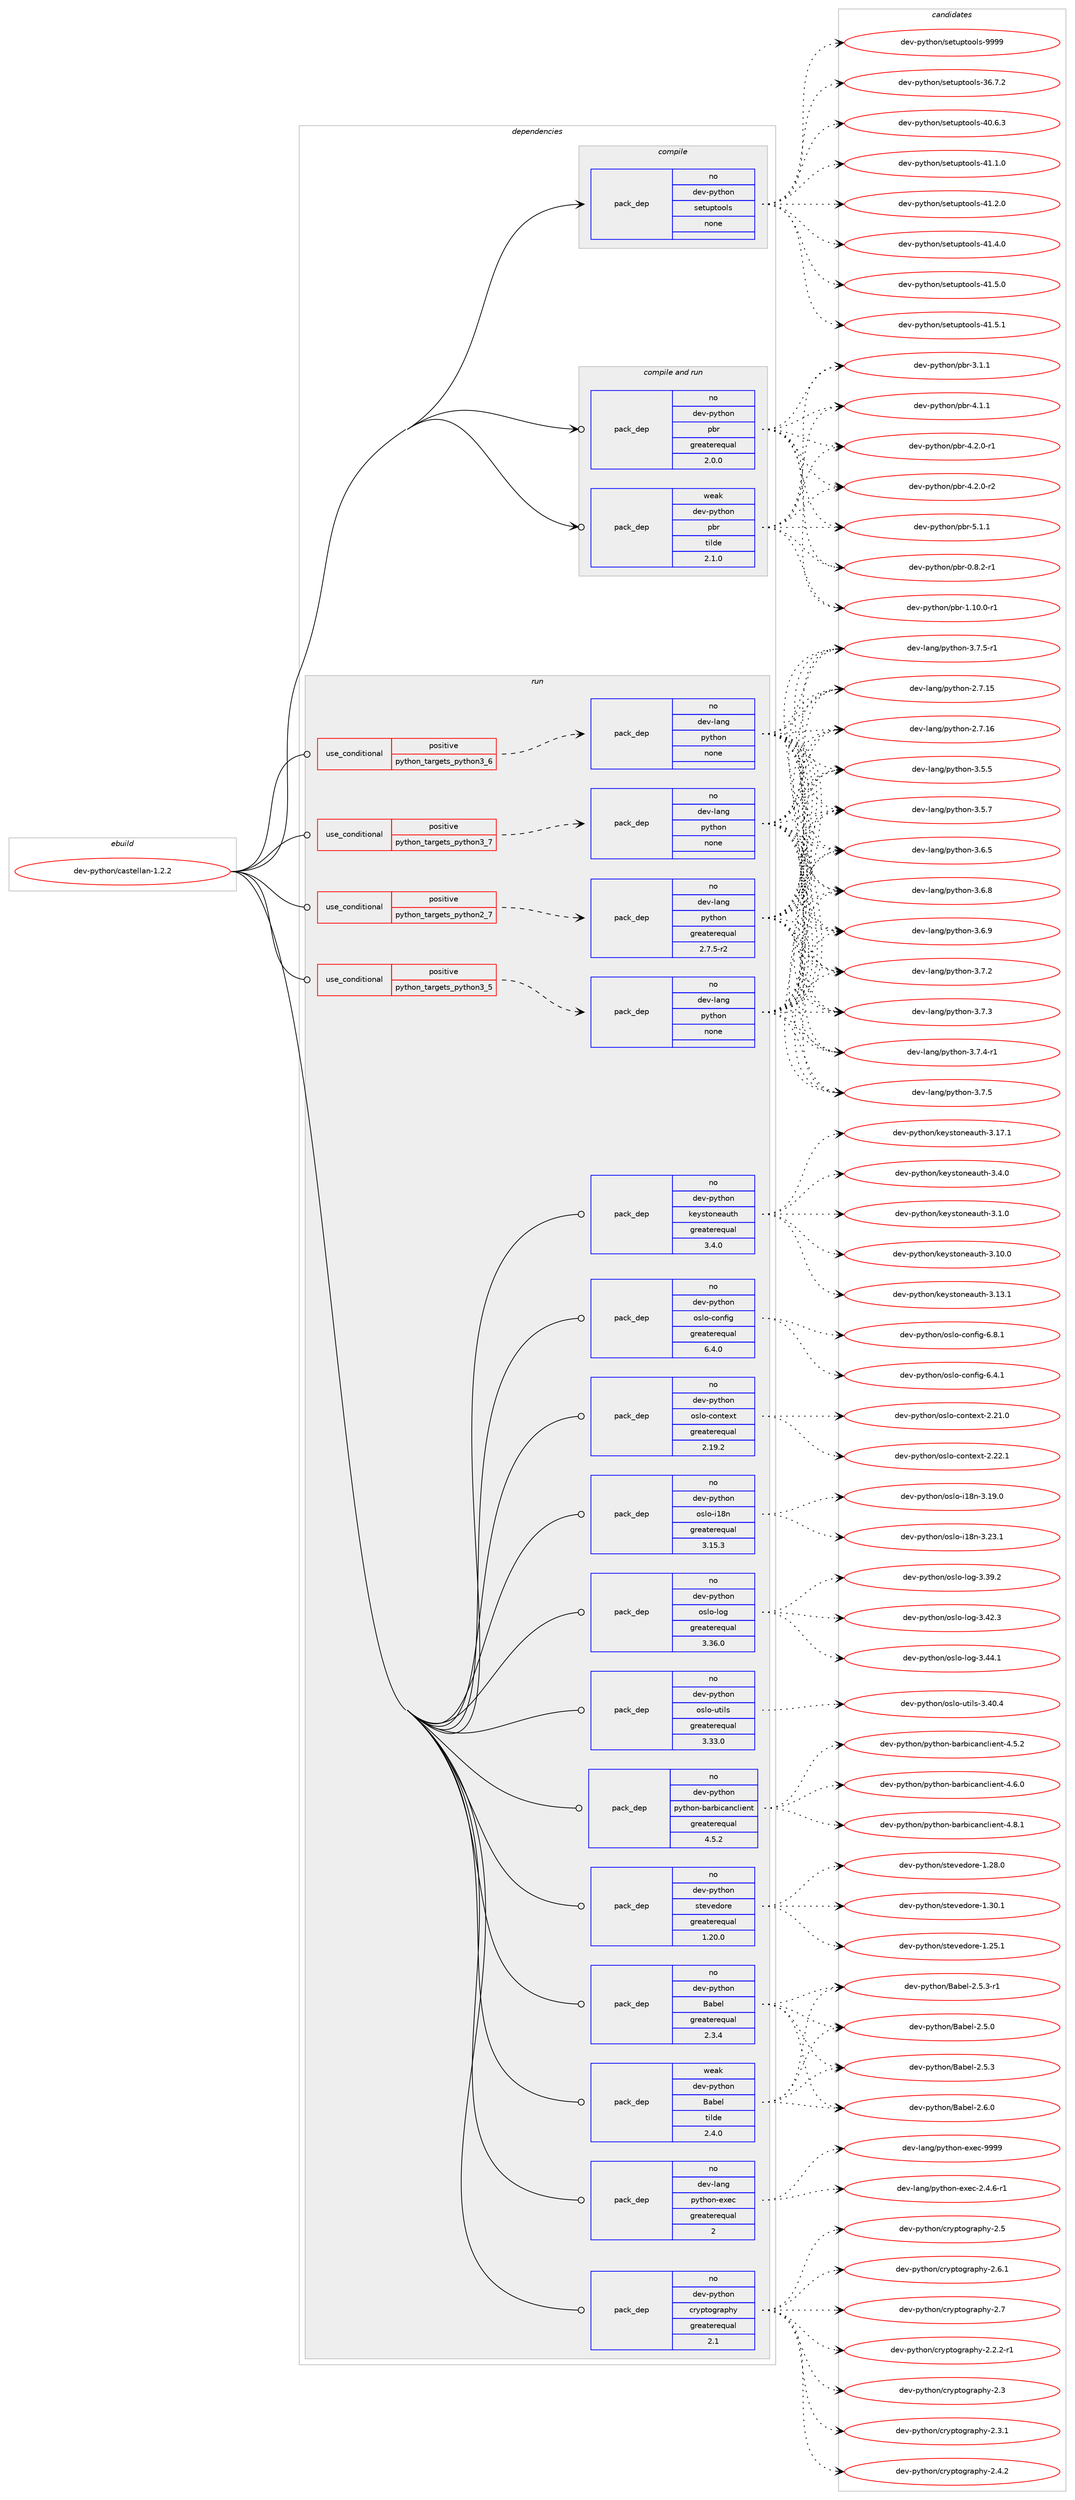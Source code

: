 digraph prolog {

# *************
# Graph options
# *************

newrank=true;
concentrate=true;
compound=true;
graph [rankdir=LR,fontname=Helvetica,fontsize=10,ranksep=1.5];#, ranksep=2.5, nodesep=0.2];
edge  [arrowhead=vee];
node  [fontname=Helvetica,fontsize=10];

# **********
# The ebuild
# **********

subgraph cluster_leftcol {
color=gray;
rank=same;
label=<<i>ebuild</i>>;
id [label="dev-python/castellan-1.2.2", color=red, width=4, href="../dev-python/castellan-1.2.2.svg"];
}

# ****************
# The dependencies
# ****************

subgraph cluster_midcol {
color=gray;
label=<<i>dependencies</i>>;
subgraph cluster_compile {
fillcolor="#eeeeee";
style=filled;
label=<<i>compile</i>>;
subgraph pack449060 {
dependency598118 [label=<<TABLE BORDER="0" CELLBORDER="1" CELLSPACING="0" CELLPADDING="4" WIDTH="220"><TR><TD ROWSPAN="6" CELLPADDING="30">pack_dep</TD></TR><TR><TD WIDTH="110">no</TD></TR><TR><TD>dev-python</TD></TR><TR><TD>setuptools</TD></TR><TR><TD>none</TD></TR><TR><TD></TD></TR></TABLE>>, shape=none, color=blue];
}
id:e -> dependency598118:w [weight=20,style="solid",arrowhead="vee"];
}
subgraph cluster_compileandrun {
fillcolor="#eeeeee";
style=filled;
label=<<i>compile and run</i>>;
subgraph pack449061 {
dependency598119 [label=<<TABLE BORDER="0" CELLBORDER="1" CELLSPACING="0" CELLPADDING="4" WIDTH="220"><TR><TD ROWSPAN="6" CELLPADDING="30">pack_dep</TD></TR><TR><TD WIDTH="110">no</TD></TR><TR><TD>dev-python</TD></TR><TR><TD>pbr</TD></TR><TR><TD>greaterequal</TD></TR><TR><TD>2.0.0</TD></TR></TABLE>>, shape=none, color=blue];
}
id:e -> dependency598119:w [weight=20,style="solid",arrowhead="odotvee"];
subgraph pack449062 {
dependency598120 [label=<<TABLE BORDER="0" CELLBORDER="1" CELLSPACING="0" CELLPADDING="4" WIDTH="220"><TR><TD ROWSPAN="6" CELLPADDING="30">pack_dep</TD></TR><TR><TD WIDTH="110">weak</TD></TR><TR><TD>dev-python</TD></TR><TR><TD>pbr</TD></TR><TR><TD>tilde</TD></TR><TR><TD>2.1.0</TD></TR></TABLE>>, shape=none, color=blue];
}
id:e -> dependency598120:w [weight=20,style="solid",arrowhead="odotvee"];
}
subgraph cluster_run {
fillcolor="#eeeeee";
style=filled;
label=<<i>run</i>>;
subgraph cond137279 {
dependency598121 [label=<<TABLE BORDER="0" CELLBORDER="1" CELLSPACING="0" CELLPADDING="4"><TR><TD ROWSPAN="3" CELLPADDING="10">use_conditional</TD></TR><TR><TD>positive</TD></TR><TR><TD>python_targets_python2_7</TD></TR></TABLE>>, shape=none, color=red];
subgraph pack449063 {
dependency598122 [label=<<TABLE BORDER="0" CELLBORDER="1" CELLSPACING="0" CELLPADDING="4" WIDTH="220"><TR><TD ROWSPAN="6" CELLPADDING="30">pack_dep</TD></TR><TR><TD WIDTH="110">no</TD></TR><TR><TD>dev-lang</TD></TR><TR><TD>python</TD></TR><TR><TD>greaterequal</TD></TR><TR><TD>2.7.5-r2</TD></TR></TABLE>>, shape=none, color=blue];
}
dependency598121:e -> dependency598122:w [weight=20,style="dashed",arrowhead="vee"];
}
id:e -> dependency598121:w [weight=20,style="solid",arrowhead="odot"];
subgraph cond137280 {
dependency598123 [label=<<TABLE BORDER="0" CELLBORDER="1" CELLSPACING="0" CELLPADDING="4"><TR><TD ROWSPAN="3" CELLPADDING="10">use_conditional</TD></TR><TR><TD>positive</TD></TR><TR><TD>python_targets_python3_5</TD></TR></TABLE>>, shape=none, color=red];
subgraph pack449064 {
dependency598124 [label=<<TABLE BORDER="0" CELLBORDER="1" CELLSPACING="0" CELLPADDING="4" WIDTH="220"><TR><TD ROWSPAN="6" CELLPADDING="30">pack_dep</TD></TR><TR><TD WIDTH="110">no</TD></TR><TR><TD>dev-lang</TD></TR><TR><TD>python</TD></TR><TR><TD>none</TD></TR><TR><TD></TD></TR></TABLE>>, shape=none, color=blue];
}
dependency598123:e -> dependency598124:w [weight=20,style="dashed",arrowhead="vee"];
}
id:e -> dependency598123:w [weight=20,style="solid",arrowhead="odot"];
subgraph cond137281 {
dependency598125 [label=<<TABLE BORDER="0" CELLBORDER="1" CELLSPACING="0" CELLPADDING="4"><TR><TD ROWSPAN="3" CELLPADDING="10">use_conditional</TD></TR><TR><TD>positive</TD></TR><TR><TD>python_targets_python3_6</TD></TR></TABLE>>, shape=none, color=red];
subgraph pack449065 {
dependency598126 [label=<<TABLE BORDER="0" CELLBORDER="1" CELLSPACING="0" CELLPADDING="4" WIDTH="220"><TR><TD ROWSPAN="6" CELLPADDING="30">pack_dep</TD></TR><TR><TD WIDTH="110">no</TD></TR><TR><TD>dev-lang</TD></TR><TR><TD>python</TD></TR><TR><TD>none</TD></TR><TR><TD></TD></TR></TABLE>>, shape=none, color=blue];
}
dependency598125:e -> dependency598126:w [weight=20,style="dashed",arrowhead="vee"];
}
id:e -> dependency598125:w [weight=20,style="solid",arrowhead="odot"];
subgraph cond137282 {
dependency598127 [label=<<TABLE BORDER="0" CELLBORDER="1" CELLSPACING="0" CELLPADDING="4"><TR><TD ROWSPAN="3" CELLPADDING="10">use_conditional</TD></TR><TR><TD>positive</TD></TR><TR><TD>python_targets_python3_7</TD></TR></TABLE>>, shape=none, color=red];
subgraph pack449066 {
dependency598128 [label=<<TABLE BORDER="0" CELLBORDER="1" CELLSPACING="0" CELLPADDING="4" WIDTH="220"><TR><TD ROWSPAN="6" CELLPADDING="30">pack_dep</TD></TR><TR><TD WIDTH="110">no</TD></TR><TR><TD>dev-lang</TD></TR><TR><TD>python</TD></TR><TR><TD>none</TD></TR><TR><TD></TD></TR></TABLE>>, shape=none, color=blue];
}
dependency598127:e -> dependency598128:w [weight=20,style="dashed",arrowhead="vee"];
}
id:e -> dependency598127:w [weight=20,style="solid",arrowhead="odot"];
subgraph pack449067 {
dependency598129 [label=<<TABLE BORDER="0" CELLBORDER="1" CELLSPACING="0" CELLPADDING="4" WIDTH="220"><TR><TD ROWSPAN="6" CELLPADDING="30">pack_dep</TD></TR><TR><TD WIDTH="110">no</TD></TR><TR><TD>dev-lang</TD></TR><TR><TD>python-exec</TD></TR><TR><TD>greaterequal</TD></TR><TR><TD>2</TD></TR></TABLE>>, shape=none, color=blue];
}
id:e -> dependency598129:w [weight=20,style="solid",arrowhead="odot"];
subgraph pack449068 {
dependency598130 [label=<<TABLE BORDER="0" CELLBORDER="1" CELLSPACING="0" CELLPADDING="4" WIDTH="220"><TR><TD ROWSPAN="6" CELLPADDING="30">pack_dep</TD></TR><TR><TD WIDTH="110">no</TD></TR><TR><TD>dev-python</TD></TR><TR><TD>Babel</TD></TR><TR><TD>greaterequal</TD></TR><TR><TD>2.3.4</TD></TR></TABLE>>, shape=none, color=blue];
}
id:e -> dependency598130:w [weight=20,style="solid",arrowhead="odot"];
subgraph pack449069 {
dependency598131 [label=<<TABLE BORDER="0" CELLBORDER="1" CELLSPACING="0" CELLPADDING="4" WIDTH="220"><TR><TD ROWSPAN="6" CELLPADDING="30">pack_dep</TD></TR><TR><TD WIDTH="110">no</TD></TR><TR><TD>dev-python</TD></TR><TR><TD>cryptography</TD></TR><TR><TD>greaterequal</TD></TR><TR><TD>2.1</TD></TR></TABLE>>, shape=none, color=blue];
}
id:e -> dependency598131:w [weight=20,style="solid",arrowhead="odot"];
subgraph pack449070 {
dependency598132 [label=<<TABLE BORDER="0" CELLBORDER="1" CELLSPACING="0" CELLPADDING="4" WIDTH="220"><TR><TD ROWSPAN="6" CELLPADDING="30">pack_dep</TD></TR><TR><TD WIDTH="110">no</TD></TR><TR><TD>dev-python</TD></TR><TR><TD>keystoneauth</TD></TR><TR><TD>greaterequal</TD></TR><TR><TD>3.4.0</TD></TR></TABLE>>, shape=none, color=blue];
}
id:e -> dependency598132:w [weight=20,style="solid",arrowhead="odot"];
subgraph pack449071 {
dependency598133 [label=<<TABLE BORDER="0" CELLBORDER="1" CELLSPACING="0" CELLPADDING="4" WIDTH="220"><TR><TD ROWSPAN="6" CELLPADDING="30">pack_dep</TD></TR><TR><TD WIDTH="110">no</TD></TR><TR><TD>dev-python</TD></TR><TR><TD>oslo-config</TD></TR><TR><TD>greaterequal</TD></TR><TR><TD>6.4.0</TD></TR></TABLE>>, shape=none, color=blue];
}
id:e -> dependency598133:w [weight=20,style="solid",arrowhead="odot"];
subgraph pack449072 {
dependency598134 [label=<<TABLE BORDER="0" CELLBORDER="1" CELLSPACING="0" CELLPADDING="4" WIDTH="220"><TR><TD ROWSPAN="6" CELLPADDING="30">pack_dep</TD></TR><TR><TD WIDTH="110">no</TD></TR><TR><TD>dev-python</TD></TR><TR><TD>oslo-context</TD></TR><TR><TD>greaterequal</TD></TR><TR><TD>2.19.2</TD></TR></TABLE>>, shape=none, color=blue];
}
id:e -> dependency598134:w [weight=20,style="solid",arrowhead="odot"];
subgraph pack449073 {
dependency598135 [label=<<TABLE BORDER="0" CELLBORDER="1" CELLSPACING="0" CELLPADDING="4" WIDTH="220"><TR><TD ROWSPAN="6" CELLPADDING="30">pack_dep</TD></TR><TR><TD WIDTH="110">no</TD></TR><TR><TD>dev-python</TD></TR><TR><TD>oslo-i18n</TD></TR><TR><TD>greaterequal</TD></TR><TR><TD>3.15.3</TD></TR></TABLE>>, shape=none, color=blue];
}
id:e -> dependency598135:w [weight=20,style="solid",arrowhead="odot"];
subgraph pack449074 {
dependency598136 [label=<<TABLE BORDER="0" CELLBORDER="1" CELLSPACING="0" CELLPADDING="4" WIDTH="220"><TR><TD ROWSPAN="6" CELLPADDING="30">pack_dep</TD></TR><TR><TD WIDTH="110">no</TD></TR><TR><TD>dev-python</TD></TR><TR><TD>oslo-log</TD></TR><TR><TD>greaterequal</TD></TR><TR><TD>3.36.0</TD></TR></TABLE>>, shape=none, color=blue];
}
id:e -> dependency598136:w [weight=20,style="solid",arrowhead="odot"];
subgraph pack449075 {
dependency598137 [label=<<TABLE BORDER="0" CELLBORDER="1" CELLSPACING="0" CELLPADDING="4" WIDTH="220"><TR><TD ROWSPAN="6" CELLPADDING="30">pack_dep</TD></TR><TR><TD WIDTH="110">no</TD></TR><TR><TD>dev-python</TD></TR><TR><TD>oslo-utils</TD></TR><TR><TD>greaterequal</TD></TR><TR><TD>3.33.0</TD></TR></TABLE>>, shape=none, color=blue];
}
id:e -> dependency598137:w [weight=20,style="solid",arrowhead="odot"];
subgraph pack449076 {
dependency598138 [label=<<TABLE BORDER="0" CELLBORDER="1" CELLSPACING="0" CELLPADDING="4" WIDTH="220"><TR><TD ROWSPAN="6" CELLPADDING="30">pack_dep</TD></TR><TR><TD WIDTH="110">no</TD></TR><TR><TD>dev-python</TD></TR><TR><TD>python-barbicanclient</TD></TR><TR><TD>greaterequal</TD></TR><TR><TD>4.5.2</TD></TR></TABLE>>, shape=none, color=blue];
}
id:e -> dependency598138:w [weight=20,style="solid",arrowhead="odot"];
subgraph pack449077 {
dependency598139 [label=<<TABLE BORDER="0" CELLBORDER="1" CELLSPACING="0" CELLPADDING="4" WIDTH="220"><TR><TD ROWSPAN="6" CELLPADDING="30">pack_dep</TD></TR><TR><TD WIDTH="110">no</TD></TR><TR><TD>dev-python</TD></TR><TR><TD>stevedore</TD></TR><TR><TD>greaterequal</TD></TR><TR><TD>1.20.0</TD></TR></TABLE>>, shape=none, color=blue];
}
id:e -> dependency598139:w [weight=20,style="solid",arrowhead="odot"];
subgraph pack449078 {
dependency598140 [label=<<TABLE BORDER="0" CELLBORDER="1" CELLSPACING="0" CELLPADDING="4" WIDTH="220"><TR><TD ROWSPAN="6" CELLPADDING="30">pack_dep</TD></TR><TR><TD WIDTH="110">weak</TD></TR><TR><TD>dev-python</TD></TR><TR><TD>Babel</TD></TR><TR><TD>tilde</TD></TR><TR><TD>2.4.0</TD></TR></TABLE>>, shape=none, color=blue];
}
id:e -> dependency598140:w [weight=20,style="solid",arrowhead="odot"];
}
}

# **************
# The candidates
# **************

subgraph cluster_choices {
rank=same;
color=gray;
label=<<i>candidates</i>>;

subgraph choice449060 {
color=black;
nodesep=1;
choice100101118451121211161041111104711510111611711211611111110811545515446554650 [label="dev-python/setuptools-36.7.2", color=red, width=4,href="../dev-python/setuptools-36.7.2.svg"];
choice100101118451121211161041111104711510111611711211611111110811545524846544651 [label="dev-python/setuptools-40.6.3", color=red, width=4,href="../dev-python/setuptools-40.6.3.svg"];
choice100101118451121211161041111104711510111611711211611111110811545524946494648 [label="dev-python/setuptools-41.1.0", color=red, width=4,href="../dev-python/setuptools-41.1.0.svg"];
choice100101118451121211161041111104711510111611711211611111110811545524946504648 [label="dev-python/setuptools-41.2.0", color=red, width=4,href="../dev-python/setuptools-41.2.0.svg"];
choice100101118451121211161041111104711510111611711211611111110811545524946524648 [label="dev-python/setuptools-41.4.0", color=red, width=4,href="../dev-python/setuptools-41.4.0.svg"];
choice100101118451121211161041111104711510111611711211611111110811545524946534648 [label="dev-python/setuptools-41.5.0", color=red, width=4,href="../dev-python/setuptools-41.5.0.svg"];
choice100101118451121211161041111104711510111611711211611111110811545524946534649 [label="dev-python/setuptools-41.5.1", color=red, width=4,href="../dev-python/setuptools-41.5.1.svg"];
choice10010111845112121116104111110471151011161171121161111111081154557575757 [label="dev-python/setuptools-9999", color=red, width=4,href="../dev-python/setuptools-9999.svg"];
dependency598118:e -> choice100101118451121211161041111104711510111611711211611111110811545515446554650:w [style=dotted,weight="100"];
dependency598118:e -> choice100101118451121211161041111104711510111611711211611111110811545524846544651:w [style=dotted,weight="100"];
dependency598118:e -> choice100101118451121211161041111104711510111611711211611111110811545524946494648:w [style=dotted,weight="100"];
dependency598118:e -> choice100101118451121211161041111104711510111611711211611111110811545524946504648:w [style=dotted,weight="100"];
dependency598118:e -> choice100101118451121211161041111104711510111611711211611111110811545524946524648:w [style=dotted,weight="100"];
dependency598118:e -> choice100101118451121211161041111104711510111611711211611111110811545524946534648:w [style=dotted,weight="100"];
dependency598118:e -> choice100101118451121211161041111104711510111611711211611111110811545524946534649:w [style=dotted,weight="100"];
dependency598118:e -> choice10010111845112121116104111110471151011161171121161111111081154557575757:w [style=dotted,weight="100"];
}
subgraph choice449061 {
color=black;
nodesep=1;
choice1001011184511212111610411111047112981144548465646504511449 [label="dev-python/pbr-0.8.2-r1", color=red, width=4,href="../dev-python/pbr-0.8.2-r1.svg"];
choice100101118451121211161041111104711298114454946494846484511449 [label="dev-python/pbr-1.10.0-r1", color=red, width=4,href="../dev-python/pbr-1.10.0-r1.svg"];
choice100101118451121211161041111104711298114455146494649 [label="dev-python/pbr-3.1.1", color=red, width=4,href="../dev-python/pbr-3.1.1.svg"];
choice100101118451121211161041111104711298114455246494649 [label="dev-python/pbr-4.1.1", color=red, width=4,href="../dev-python/pbr-4.1.1.svg"];
choice1001011184511212111610411111047112981144552465046484511449 [label="dev-python/pbr-4.2.0-r1", color=red, width=4,href="../dev-python/pbr-4.2.0-r1.svg"];
choice1001011184511212111610411111047112981144552465046484511450 [label="dev-python/pbr-4.2.0-r2", color=red, width=4,href="../dev-python/pbr-4.2.0-r2.svg"];
choice100101118451121211161041111104711298114455346494649 [label="dev-python/pbr-5.1.1", color=red, width=4,href="../dev-python/pbr-5.1.1.svg"];
dependency598119:e -> choice1001011184511212111610411111047112981144548465646504511449:w [style=dotted,weight="100"];
dependency598119:e -> choice100101118451121211161041111104711298114454946494846484511449:w [style=dotted,weight="100"];
dependency598119:e -> choice100101118451121211161041111104711298114455146494649:w [style=dotted,weight="100"];
dependency598119:e -> choice100101118451121211161041111104711298114455246494649:w [style=dotted,weight="100"];
dependency598119:e -> choice1001011184511212111610411111047112981144552465046484511449:w [style=dotted,weight="100"];
dependency598119:e -> choice1001011184511212111610411111047112981144552465046484511450:w [style=dotted,weight="100"];
dependency598119:e -> choice100101118451121211161041111104711298114455346494649:w [style=dotted,weight="100"];
}
subgraph choice449062 {
color=black;
nodesep=1;
choice1001011184511212111610411111047112981144548465646504511449 [label="dev-python/pbr-0.8.2-r1", color=red, width=4,href="../dev-python/pbr-0.8.2-r1.svg"];
choice100101118451121211161041111104711298114454946494846484511449 [label="dev-python/pbr-1.10.0-r1", color=red, width=4,href="../dev-python/pbr-1.10.0-r1.svg"];
choice100101118451121211161041111104711298114455146494649 [label="dev-python/pbr-3.1.1", color=red, width=4,href="../dev-python/pbr-3.1.1.svg"];
choice100101118451121211161041111104711298114455246494649 [label="dev-python/pbr-4.1.1", color=red, width=4,href="../dev-python/pbr-4.1.1.svg"];
choice1001011184511212111610411111047112981144552465046484511449 [label="dev-python/pbr-4.2.0-r1", color=red, width=4,href="../dev-python/pbr-4.2.0-r1.svg"];
choice1001011184511212111610411111047112981144552465046484511450 [label="dev-python/pbr-4.2.0-r2", color=red, width=4,href="../dev-python/pbr-4.2.0-r2.svg"];
choice100101118451121211161041111104711298114455346494649 [label="dev-python/pbr-5.1.1", color=red, width=4,href="../dev-python/pbr-5.1.1.svg"];
dependency598120:e -> choice1001011184511212111610411111047112981144548465646504511449:w [style=dotted,weight="100"];
dependency598120:e -> choice100101118451121211161041111104711298114454946494846484511449:w [style=dotted,weight="100"];
dependency598120:e -> choice100101118451121211161041111104711298114455146494649:w [style=dotted,weight="100"];
dependency598120:e -> choice100101118451121211161041111104711298114455246494649:w [style=dotted,weight="100"];
dependency598120:e -> choice1001011184511212111610411111047112981144552465046484511449:w [style=dotted,weight="100"];
dependency598120:e -> choice1001011184511212111610411111047112981144552465046484511450:w [style=dotted,weight="100"];
dependency598120:e -> choice100101118451121211161041111104711298114455346494649:w [style=dotted,weight="100"];
}
subgraph choice449063 {
color=black;
nodesep=1;
choice10010111845108971101034711212111610411111045504655464953 [label="dev-lang/python-2.7.15", color=red, width=4,href="../dev-lang/python-2.7.15.svg"];
choice10010111845108971101034711212111610411111045504655464954 [label="dev-lang/python-2.7.16", color=red, width=4,href="../dev-lang/python-2.7.16.svg"];
choice100101118451089711010347112121116104111110455146534653 [label="dev-lang/python-3.5.5", color=red, width=4,href="../dev-lang/python-3.5.5.svg"];
choice100101118451089711010347112121116104111110455146534655 [label="dev-lang/python-3.5.7", color=red, width=4,href="../dev-lang/python-3.5.7.svg"];
choice100101118451089711010347112121116104111110455146544653 [label="dev-lang/python-3.6.5", color=red, width=4,href="../dev-lang/python-3.6.5.svg"];
choice100101118451089711010347112121116104111110455146544656 [label="dev-lang/python-3.6.8", color=red, width=4,href="../dev-lang/python-3.6.8.svg"];
choice100101118451089711010347112121116104111110455146544657 [label="dev-lang/python-3.6.9", color=red, width=4,href="../dev-lang/python-3.6.9.svg"];
choice100101118451089711010347112121116104111110455146554650 [label="dev-lang/python-3.7.2", color=red, width=4,href="../dev-lang/python-3.7.2.svg"];
choice100101118451089711010347112121116104111110455146554651 [label="dev-lang/python-3.7.3", color=red, width=4,href="../dev-lang/python-3.7.3.svg"];
choice1001011184510897110103471121211161041111104551465546524511449 [label="dev-lang/python-3.7.4-r1", color=red, width=4,href="../dev-lang/python-3.7.4-r1.svg"];
choice100101118451089711010347112121116104111110455146554653 [label="dev-lang/python-3.7.5", color=red, width=4,href="../dev-lang/python-3.7.5.svg"];
choice1001011184510897110103471121211161041111104551465546534511449 [label="dev-lang/python-3.7.5-r1", color=red, width=4,href="../dev-lang/python-3.7.5-r1.svg"];
dependency598122:e -> choice10010111845108971101034711212111610411111045504655464953:w [style=dotted,weight="100"];
dependency598122:e -> choice10010111845108971101034711212111610411111045504655464954:w [style=dotted,weight="100"];
dependency598122:e -> choice100101118451089711010347112121116104111110455146534653:w [style=dotted,weight="100"];
dependency598122:e -> choice100101118451089711010347112121116104111110455146534655:w [style=dotted,weight="100"];
dependency598122:e -> choice100101118451089711010347112121116104111110455146544653:w [style=dotted,weight="100"];
dependency598122:e -> choice100101118451089711010347112121116104111110455146544656:w [style=dotted,weight="100"];
dependency598122:e -> choice100101118451089711010347112121116104111110455146544657:w [style=dotted,weight="100"];
dependency598122:e -> choice100101118451089711010347112121116104111110455146554650:w [style=dotted,weight="100"];
dependency598122:e -> choice100101118451089711010347112121116104111110455146554651:w [style=dotted,weight="100"];
dependency598122:e -> choice1001011184510897110103471121211161041111104551465546524511449:w [style=dotted,weight="100"];
dependency598122:e -> choice100101118451089711010347112121116104111110455146554653:w [style=dotted,weight="100"];
dependency598122:e -> choice1001011184510897110103471121211161041111104551465546534511449:w [style=dotted,weight="100"];
}
subgraph choice449064 {
color=black;
nodesep=1;
choice10010111845108971101034711212111610411111045504655464953 [label="dev-lang/python-2.7.15", color=red, width=4,href="../dev-lang/python-2.7.15.svg"];
choice10010111845108971101034711212111610411111045504655464954 [label="dev-lang/python-2.7.16", color=red, width=4,href="../dev-lang/python-2.7.16.svg"];
choice100101118451089711010347112121116104111110455146534653 [label="dev-lang/python-3.5.5", color=red, width=4,href="../dev-lang/python-3.5.5.svg"];
choice100101118451089711010347112121116104111110455146534655 [label="dev-lang/python-3.5.7", color=red, width=4,href="../dev-lang/python-3.5.7.svg"];
choice100101118451089711010347112121116104111110455146544653 [label="dev-lang/python-3.6.5", color=red, width=4,href="../dev-lang/python-3.6.5.svg"];
choice100101118451089711010347112121116104111110455146544656 [label="dev-lang/python-3.6.8", color=red, width=4,href="../dev-lang/python-3.6.8.svg"];
choice100101118451089711010347112121116104111110455146544657 [label="dev-lang/python-3.6.9", color=red, width=4,href="../dev-lang/python-3.6.9.svg"];
choice100101118451089711010347112121116104111110455146554650 [label="dev-lang/python-3.7.2", color=red, width=4,href="../dev-lang/python-3.7.2.svg"];
choice100101118451089711010347112121116104111110455146554651 [label="dev-lang/python-3.7.3", color=red, width=4,href="../dev-lang/python-3.7.3.svg"];
choice1001011184510897110103471121211161041111104551465546524511449 [label="dev-lang/python-3.7.4-r1", color=red, width=4,href="../dev-lang/python-3.7.4-r1.svg"];
choice100101118451089711010347112121116104111110455146554653 [label="dev-lang/python-3.7.5", color=red, width=4,href="../dev-lang/python-3.7.5.svg"];
choice1001011184510897110103471121211161041111104551465546534511449 [label="dev-lang/python-3.7.5-r1", color=red, width=4,href="../dev-lang/python-3.7.5-r1.svg"];
dependency598124:e -> choice10010111845108971101034711212111610411111045504655464953:w [style=dotted,weight="100"];
dependency598124:e -> choice10010111845108971101034711212111610411111045504655464954:w [style=dotted,weight="100"];
dependency598124:e -> choice100101118451089711010347112121116104111110455146534653:w [style=dotted,weight="100"];
dependency598124:e -> choice100101118451089711010347112121116104111110455146534655:w [style=dotted,weight="100"];
dependency598124:e -> choice100101118451089711010347112121116104111110455146544653:w [style=dotted,weight="100"];
dependency598124:e -> choice100101118451089711010347112121116104111110455146544656:w [style=dotted,weight="100"];
dependency598124:e -> choice100101118451089711010347112121116104111110455146544657:w [style=dotted,weight="100"];
dependency598124:e -> choice100101118451089711010347112121116104111110455146554650:w [style=dotted,weight="100"];
dependency598124:e -> choice100101118451089711010347112121116104111110455146554651:w [style=dotted,weight="100"];
dependency598124:e -> choice1001011184510897110103471121211161041111104551465546524511449:w [style=dotted,weight="100"];
dependency598124:e -> choice100101118451089711010347112121116104111110455146554653:w [style=dotted,weight="100"];
dependency598124:e -> choice1001011184510897110103471121211161041111104551465546534511449:w [style=dotted,weight="100"];
}
subgraph choice449065 {
color=black;
nodesep=1;
choice10010111845108971101034711212111610411111045504655464953 [label="dev-lang/python-2.7.15", color=red, width=4,href="../dev-lang/python-2.7.15.svg"];
choice10010111845108971101034711212111610411111045504655464954 [label="dev-lang/python-2.7.16", color=red, width=4,href="../dev-lang/python-2.7.16.svg"];
choice100101118451089711010347112121116104111110455146534653 [label="dev-lang/python-3.5.5", color=red, width=4,href="../dev-lang/python-3.5.5.svg"];
choice100101118451089711010347112121116104111110455146534655 [label="dev-lang/python-3.5.7", color=red, width=4,href="../dev-lang/python-3.5.7.svg"];
choice100101118451089711010347112121116104111110455146544653 [label="dev-lang/python-3.6.5", color=red, width=4,href="../dev-lang/python-3.6.5.svg"];
choice100101118451089711010347112121116104111110455146544656 [label="dev-lang/python-3.6.8", color=red, width=4,href="../dev-lang/python-3.6.8.svg"];
choice100101118451089711010347112121116104111110455146544657 [label="dev-lang/python-3.6.9", color=red, width=4,href="../dev-lang/python-3.6.9.svg"];
choice100101118451089711010347112121116104111110455146554650 [label="dev-lang/python-3.7.2", color=red, width=4,href="../dev-lang/python-3.7.2.svg"];
choice100101118451089711010347112121116104111110455146554651 [label="dev-lang/python-3.7.3", color=red, width=4,href="../dev-lang/python-3.7.3.svg"];
choice1001011184510897110103471121211161041111104551465546524511449 [label="dev-lang/python-3.7.4-r1", color=red, width=4,href="../dev-lang/python-3.7.4-r1.svg"];
choice100101118451089711010347112121116104111110455146554653 [label="dev-lang/python-3.7.5", color=red, width=4,href="../dev-lang/python-3.7.5.svg"];
choice1001011184510897110103471121211161041111104551465546534511449 [label="dev-lang/python-3.7.5-r1", color=red, width=4,href="../dev-lang/python-3.7.5-r1.svg"];
dependency598126:e -> choice10010111845108971101034711212111610411111045504655464953:w [style=dotted,weight="100"];
dependency598126:e -> choice10010111845108971101034711212111610411111045504655464954:w [style=dotted,weight="100"];
dependency598126:e -> choice100101118451089711010347112121116104111110455146534653:w [style=dotted,weight="100"];
dependency598126:e -> choice100101118451089711010347112121116104111110455146534655:w [style=dotted,weight="100"];
dependency598126:e -> choice100101118451089711010347112121116104111110455146544653:w [style=dotted,weight="100"];
dependency598126:e -> choice100101118451089711010347112121116104111110455146544656:w [style=dotted,weight="100"];
dependency598126:e -> choice100101118451089711010347112121116104111110455146544657:w [style=dotted,weight="100"];
dependency598126:e -> choice100101118451089711010347112121116104111110455146554650:w [style=dotted,weight="100"];
dependency598126:e -> choice100101118451089711010347112121116104111110455146554651:w [style=dotted,weight="100"];
dependency598126:e -> choice1001011184510897110103471121211161041111104551465546524511449:w [style=dotted,weight="100"];
dependency598126:e -> choice100101118451089711010347112121116104111110455146554653:w [style=dotted,weight="100"];
dependency598126:e -> choice1001011184510897110103471121211161041111104551465546534511449:w [style=dotted,weight="100"];
}
subgraph choice449066 {
color=black;
nodesep=1;
choice10010111845108971101034711212111610411111045504655464953 [label="dev-lang/python-2.7.15", color=red, width=4,href="../dev-lang/python-2.7.15.svg"];
choice10010111845108971101034711212111610411111045504655464954 [label="dev-lang/python-2.7.16", color=red, width=4,href="../dev-lang/python-2.7.16.svg"];
choice100101118451089711010347112121116104111110455146534653 [label="dev-lang/python-3.5.5", color=red, width=4,href="../dev-lang/python-3.5.5.svg"];
choice100101118451089711010347112121116104111110455146534655 [label="dev-lang/python-3.5.7", color=red, width=4,href="../dev-lang/python-3.5.7.svg"];
choice100101118451089711010347112121116104111110455146544653 [label="dev-lang/python-3.6.5", color=red, width=4,href="../dev-lang/python-3.6.5.svg"];
choice100101118451089711010347112121116104111110455146544656 [label="dev-lang/python-3.6.8", color=red, width=4,href="../dev-lang/python-3.6.8.svg"];
choice100101118451089711010347112121116104111110455146544657 [label="dev-lang/python-3.6.9", color=red, width=4,href="../dev-lang/python-3.6.9.svg"];
choice100101118451089711010347112121116104111110455146554650 [label="dev-lang/python-3.7.2", color=red, width=4,href="../dev-lang/python-3.7.2.svg"];
choice100101118451089711010347112121116104111110455146554651 [label="dev-lang/python-3.7.3", color=red, width=4,href="../dev-lang/python-3.7.3.svg"];
choice1001011184510897110103471121211161041111104551465546524511449 [label="dev-lang/python-3.7.4-r1", color=red, width=4,href="../dev-lang/python-3.7.4-r1.svg"];
choice100101118451089711010347112121116104111110455146554653 [label="dev-lang/python-3.7.5", color=red, width=4,href="../dev-lang/python-3.7.5.svg"];
choice1001011184510897110103471121211161041111104551465546534511449 [label="dev-lang/python-3.7.5-r1", color=red, width=4,href="../dev-lang/python-3.7.5-r1.svg"];
dependency598128:e -> choice10010111845108971101034711212111610411111045504655464953:w [style=dotted,weight="100"];
dependency598128:e -> choice10010111845108971101034711212111610411111045504655464954:w [style=dotted,weight="100"];
dependency598128:e -> choice100101118451089711010347112121116104111110455146534653:w [style=dotted,weight="100"];
dependency598128:e -> choice100101118451089711010347112121116104111110455146534655:w [style=dotted,weight="100"];
dependency598128:e -> choice100101118451089711010347112121116104111110455146544653:w [style=dotted,weight="100"];
dependency598128:e -> choice100101118451089711010347112121116104111110455146544656:w [style=dotted,weight="100"];
dependency598128:e -> choice100101118451089711010347112121116104111110455146544657:w [style=dotted,weight="100"];
dependency598128:e -> choice100101118451089711010347112121116104111110455146554650:w [style=dotted,weight="100"];
dependency598128:e -> choice100101118451089711010347112121116104111110455146554651:w [style=dotted,weight="100"];
dependency598128:e -> choice1001011184510897110103471121211161041111104551465546524511449:w [style=dotted,weight="100"];
dependency598128:e -> choice100101118451089711010347112121116104111110455146554653:w [style=dotted,weight="100"];
dependency598128:e -> choice1001011184510897110103471121211161041111104551465546534511449:w [style=dotted,weight="100"];
}
subgraph choice449067 {
color=black;
nodesep=1;
choice10010111845108971101034711212111610411111045101120101994550465246544511449 [label="dev-lang/python-exec-2.4.6-r1", color=red, width=4,href="../dev-lang/python-exec-2.4.6-r1.svg"];
choice10010111845108971101034711212111610411111045101120101994557575757 [label="dev-lang/python-exec-9999", color=red, width=4,href="../dev-lang/python-exec-9999.svg"];
dependency598129:e -> choice10010111845108971101034711212111610411111045101120101994550465246544511449:w [style=dotted,weight="100"];
dependency598129:e -> choice10010111845108971101034711212111610411111045101120101994557575757:w [style=dotted,weight="100"];
}
subgraph choice449068 {
color=black;
nodesep=1;
choice1001011184511212111610411111047669798101108455046534648 [label="dev-python/Babel-2.5.0", color=red, width=4,href="../dev-python/Babel-2.5.0.svg"];
choice1001011184511212111610411111047669798101108455046534651 [label="dev-python/Babel-2.5.3", color=red, width=4,href="../dev-python/Babel-2.5.3.svg"];
choice10010111845112121116104111110476697981011084550465346514511449 [label="dev-python/Babel-2.5.3-r1", color=red, width=4,href="../dev-python/Babel-2.5.3-r1.svg"];
choice1001011184511212111610411111047669798101108455046544648 [label="dev-python/Babel-2.6.0", color=red, width=4,href="../dev-python/Babel-2.6.0.svg"];
dependency598130:e -> choice1001011184511212111610411111047669798101108455046534648:w [style=dotted,weight="100"];
dependency598130:e -> choice1001011184511212111610411111047669798101108455046534651:w [style=dotted,weight="100"];
dependency598130:e -> choice10010111845112121116104111110476697981011084550465346514511449:w [style=dotted,weight="100"];
dependency598130:e -> choice1001011184511212111610411111047669798101108455046544648:w [style=dotted,weight="100"];
}
subgraph choice449069 {
color=black;
nodesep=1;
choice100101118451121211161041111104799114121112116111103114971121041214550465046504511449 [label="dev-python/cryptography-2.2.2-r1", color=red, width=4,href="../dev-python/cryptography-2.2.2-r1.svg"];
choice1001011184511212111610411111047991141211121161111031149711210412145504651 [label="dev-python/cryptography-2.3", color=red, width=4,href="../dev-python/cryptography-2.3.svg"];
choice10010111845112121116104111110479911412111211611110311497112104121455046514649 [label="dev-python/cryptography-2.3.1", color=red, width=4,href="../dev-python/cryptography-2.3.1.svg"];
choice10010111845112121116104111110479911412111211611110311497112104121455046524650 [label="dev-python/cryptography-2.4.2", color=red, width=4,href="../dev-python/cryptography-2.4.2.svg"];
choice1001011184511212111610411111047991141211121161111031149711210412145504653 [label="dev-python/cryptography-2.5", color=red, width=4,href="../dev-python/cryptography-2.5.svg"];
choice10010111845112121116104111110479911412111211611110311497112104121455046544649 [label="dev-python/cryptography-2.6.1", color=red, width=4,href="../dev-python/cryptography-2.6.1.svg"];
choice1001011184511212111610411111047991141211121161111031149711210412145504655 [label="dev-python/cryptography-2.7", color=red, width=4,href="../dev-python/cryptography-2.7.svg"];
dependency598131:e -> choice100101118451121211161041111104799114121112116111103114971121041214550465046504511449:w [style=dotted,weight="100"];
dependency598131:e -> choice1001011184511212111610411111047991141211121161111031149711210412145504651:w [style=dotted,weight="100"];
dependency598131:e -> choice10010111845112121116104111110479911412111211611110311497112104121455046514649:w [style=dotted,weight="100"];
dependency598131:e -> choice10010111845112121116104111110479911412111211611110311497112104121455046524650:w [style=dotted,weight="100"];
dependency598131:e -> choice1001011184511212111610411111047991141211121161111031149711210412145504653:w [style=dotted,weight="100"];
dependency598131:e -> choice10010111845112121116104111110479911412111211611110311497112104121455046544649:w [style=dotted,weight="100"];
dependency598131:e -> choice1001011184511212111610411111047991141211121161111031149711210412145504655:w [style=dotted,weight="100"];
}
subgraph choice449070 {
color=black;
nodesep=1;
choice100101118451121211161041111104710710112111511611111010197117116104455146494648 [label="dev-python/keystoneauth-3.1.0", color=red, width=4,href="../dev-python/keystoneauth-3.1.0.svg"];
choice10010111845112121116104111110471071011211151161111101019711711610445514649484648 [label="dev-python/keystoneauth-3.10.0", color=red, width=4,href="../dev-python/keystoneauth-3.10.0.svg"];
choice10010111845112121116104111110471071011211151161111101019711711610445514649514649 [label="dev-python/keystoneauth-3.13.1", color=red, width=4,href="../dev-python/keystoneauth-3.13.1.svg"];
choice10010111845112121116104111110471071011211151161111101019711711610445514649554649 [label="dev-python/keystoneauth-3.17.1", color=red, width=4,href="../dev-python/keystoneauth-3.17.1.svg"];
choice100101118451121211161041111104710710112111511611111010197117116104455146524648 [label="dev-python/keystoneauth-3.4.0", color=red, width=4,href="../dev-python/keystoneauth-3.4.0.svg"];
dependency598132:e -> choice100101118451121211161041111104710710112111511611111010197117116104455146494648:w [style=dotted,weight="100"];
dependency598132:e -> choice10010111845112121116104111110471071011211151161111101019711711610445514649484648:w [style=dotted,weight="100"];
dependency598132:e -> choice10010111845112121116104111110471071011211151161111101019711711610445514649514649:w [style=dotted,weight="100"];
dependency598132:e -> choice10010111845112121116104111110471071011211151161111101019711711610445514649554649:w [style=dotted,weight="100"];
dependency598132:e -> choice100101118451121211161041111104710710112111511611111010197117116104455146524648:w [style=dotted,weight="100"];
}
subgraph choice449071 {
color=black;
nodesep=1;
choice10010111845112121116104111110471111151081114599111110102105103455446524649 [label="dev-python/oslo-config-6.4.1", color=red, width=4,href="../dev-python/oslo-config-6.4.1.svg"];
choice10010111845112121116104111110471111151081114599111110102105103455446564649 [label="dev-python/oslo-config-6.8.1", color=red, width=4,href="../dev-python/oslo-config-6.8.1.svg"];
dependency598133:e -> choice10010111845112121116104111110471111151081114599111110102105103455446524649:w [style=dotted,weight="100"];
dependency598133:e -> choice10010111845112121116104111110471111151081114599111110102105103455446564649:w [style=dotted,weight="100"];
}
subgraph choice449072 {
color=black;
nodesep=1;
choice1001011184511212111610411111047111115108111459911111011610112011645504650494648 [label="dev-python/oslo-context-2.21.0", color=red, width=4,href="../dev-python/oslo-context-2.21.0.svg"];
choice1001011184511212111610411111047111115108111459911111011610112011645504650504649 [label="dev-python/oslo-context-2.22.1", color=red, width=4,href="../dev-python/oslo-context-2.22.1.svg"];
dependency598134:e -> choice1001011184511212111610411111047111115108111459911111011610112011645504650494648:w [style=dotted,weight="100"];
dependency598134:e -> choice1001011184511212111610411111047111115108111459911111011610112011645504650504649:w [style=dotted,weight="100"];
}
subgraph choice449073 {
color=black;
nodesep=1;
choice100101118451121211161041111104711111510811145105495611045514649574648 [label="dev-python/oslo-i18n-3.19.0", color=red, width=4,href="../dev-python/oslo-i18n-3.19.0.svg"];
choice100101118451121211161041111104711111510811145105495611045514650514649 [label="dev-python/oslo-i18n-3.23.1", color=red, width=4,href="../dev-python/oslo-i18n-3.23.1.svg"];
dependency598135:e -> choice100101118451121211161041111104711111510811145105495611045514649574648:w [style=dotted,weight="100"];
dependency598135:e -> choice100101118451121211161041111104711111510811145105495611045514650514649:w [style=dotted,weight="100"];
}
subgraph choice449074 {
color=black;
nodesep=1;
choice10010111845112121116104111110471111151081114510811110345514651574650 [label="dev-python/oslo-log-3.39.2", color=red, width=4,href="../dev-python/oslo-log-3.39.2.svg"];
choice10010111845112121116104111110471111151081114510811110345514652504651 [label="dev-python/oslo-log-3.42.3", color=red, width=4,href="../dev-python/oslo-log-3.42.3.svg"];
choice10010111845112121116104111110471111151081114510811110345514652524649 [label="dev-python/oslo-log-3.44.1", color=red, width=4,href="../dev-python/oslo-log-3.44.1.svg"];
dependency598136:e -> choice10010111845112121116104111110471111151081114510811110345514651574650:w [style=dotted,weight="100"];
dependency598136:e -> choice10010111845112121116104111110471111151081114510811110345514652504651:w [style=dotted,weight="100"];
dependency598136:e -> choice10010111845112121116104111110471111151081114510811110345514652524649:w [style=dotted,weight="100"];
}
subgraph choice449075 {
color=black;
nodesep=1;
choice10010111845112121116104111110471111151081114511711610510811545514652484652 [label="dev-python/oslo-utils-3.40.4", color=red, width=4,href="../dev-python/oslo-utils-3.40.4.svg"];
dependency598137:e -> choice10010111845112121116104111110471111151081114511711610510811545514652484652:w [style=dotted,weight="100"];
}
subgraph choice449076 {
color=black;
nodesep=1;
choice100101118451121211161041111104711212111610411111045989711498105999711099108105101110116455246534650 [label="dev-python/python-barbicanclient-4.5.2", color=red, width=4,href="../dev-python/python-barbicanclient-4.5.2.svg"];
choice100101118451121211161041111104711212111610411111045989711498105999711099108105101110116455246544648 [label="dev-python/python-barbicanclient-4.6.0", color=red, width=4,href="../dev-python/python-barbicanclient-4.6.0.svg"];
choice100101118451121211161041111104711212111610411111045989711498105999711099108105101110116455246564649 [label="dev-python/python-barbicanclient-4.8.1", color=red, width=4,href="../dev-python/python-barbicanclient-4.8.1.svg"];
dependency598138:e -> choice100101118451121211161041111104711212111610411111045989711498105999711099108105101110116455246534650:w [style=dotted,weight="100"];
dependency598138:e -> choice100101118451121211161041111104711212111610411111045989711498105999711099108105101110116455246544648:w [style=dotted,weight="100"];
dependency598138:e -> choice100101118451121211161041111104711212111610411111045989711498105999711099108105101110116455246564649:w [style=dotted,weight="100"];
}
subgraph choice449077 {
color=black;
nodesep=1;
choice100101118451121211161041111104711511610111810110011111410145494650534649 [label="dev-python/stevedore-1.25.1", color=red, width=4,href="../dev-python/stevedore-1.25.1.svg"];
choice100101118451121211161041111104711511610111810110011111410145494650564648 [label="dev-python/stevedore-1.28.0", color=red, width=4,href="../dev-python/stevedore-1.28.0.svg"];
choice100101118451121211161041111104711511610111810110011111410145494651484649 [label="dev-python/stevedore-1.30.1", color=red, width=4,href="../dev-python/stevedore-1.30.1.svg"];
dependency598139:e -> choice100101118451121211161041111104711511610111810110011111410145494650534649:w [style=dotted,weight="100"];
dependency598139:e -> choice100101118451121211161041111104711511610111810110011111410145494650564648:w [style=dotted,weight="100"];
dependency598139:e -> choice100101118451121211161041111104711511610111810110011111410145494651484649:w [style=dotted,weight="100"];
}
subgraph choice449078 {
color=black;
nodesep=1;
choice1001011184511212111610411111047669798101108455046534648 [label="dev-python/Babel-2.5.0", color=red, width=4,href="../dev-python/Babel-2.5.0.svg"];
choice1001011184511212111610411111047669798101108455046534651 [label="dev-python/Babel-2.5.3", color=red, width=4,href="../dev-python/Babel-2.5.3.svg"];
choice10010111845112121116104111110476697981011084550465346514511449 [label="dev-python/Babel-2.5.3-r1", color=red, width=4,href="../dev-python/Babel-2.5.3-r1.svg"];
choice1001011184511212111610411111047669798101108455046544648 [label="dev-python/Babel-2.6.0", color=red, width=4,href="../dev-python/Babel-2.6.0.svg"];
dependency598140:e -> choice1001011184511212111610411111047669798101108455046534648:w [style=dotted,weight="100"];
dependency598140:e -> choice1001011184511212111610411111047669798101108455046534651:w [style=dotted,weight="100"];
dependency598140:e -> choice10010111845112121116104111110476697981011084550465346514511449:w [style=dotted,weight="100"];
dependency598140:e -> choice1001011184511212111610411111047669798101108455046544648:w [style=dotted,weight="100"];
}
}

}
